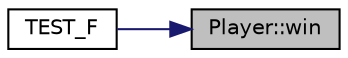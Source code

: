 digraph "Player::win"
{
 // INTERACTIVE_SVG=YES
 // LATEX_PDF_SIZE
  edge [fontname="Helvetica",fontsize="10",labelfontname="Helvetica",labelfontsize="10"];
  node [fontname="Helvetica",fontsize="10",shape=record];
  rankdir="RL";
  Node1 [label="Player::win",height=0.2,width=0.4,color="black", fillcolor="grey75", style="filled", fontcolor="black",tooltip="Adds a winning amount to the player's stack."];
  Node1 -> Node2 [dir="back",color="midnightblue",fontsize="10",style="solid",fontname="Helvetica"];
  Node2 [label="TEST_F",height=0.2,width=0.4,color="black", fillcolor="white", style="filled",URL="$test___player_8cc.html#a5640485ed793ffec68fac7ba06da7169",tooltip=" "];
}
